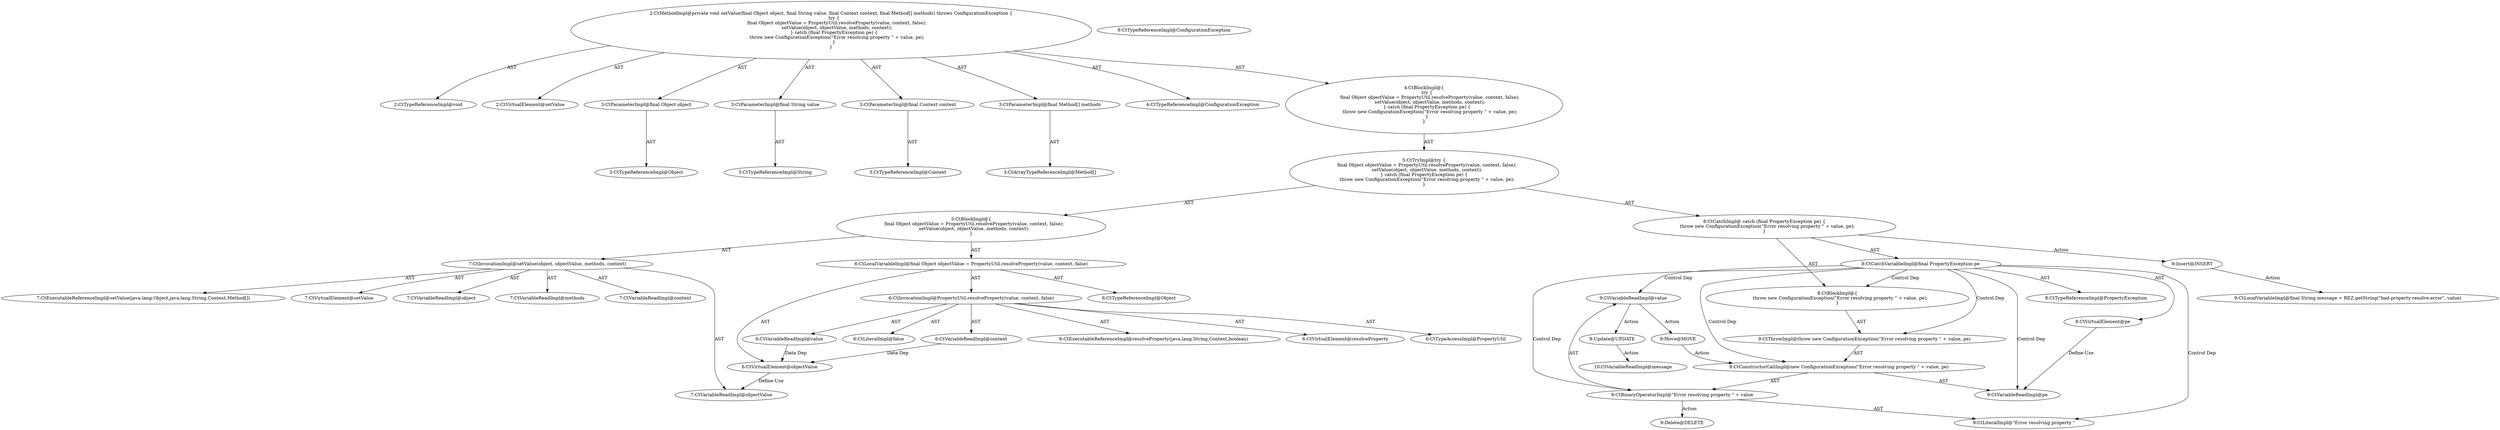 digraph "setValue#?,Object,String,Context,Method[]" {
0 [label="2:CtTypeReferenceImpl@void" shape=ellipse]
1 [label="2:CtVirtualElement@setValue" shape=ellipse]
2 [label="3:CtParameterImpl@final Object object" shape=ellipse]
3 [label="3:CtTypeReferenceImpl@Object" shape=ellipse]
4 [label="3:CtParameterImpl@final String value" shape=ellipse]
5 [label="3:CtTypeReferenceImpl@String" shape=ellipse]
6 [label="3:CtParameterImpl@final Context context" shape=ellipse]
7 [label="3:CtTypeReferenceImpl@Context" shape=ellipse]
8 [label="3:CtParameterImpl@final Method[] methods" shape=ellipse]
9 [label="3:CtArrayTypeReferenceImpl@Method[]" shape=ellipse]
10 [label="4:CtTypeReferenceImpl@ConfigurationException" shape=ellipse]
11 [label="6:CtTypeReferenceImpl@Object" shape=ellipse]
12 [label="6:CtExecutableReferenceImpl@resolveProperty(java.lang.String,Context,boolean)" shape=ellipse]
13 [label="6:CtVirtualElement@resolveProperty" shape=ellipse]
14 [label="6:CtTypeAccessImpl@PropertyUtil" shape=ellipse]
15 [label="6:CtVariableReadImpl@value" shape=ellipse]
16 [label="6:CtVariableReadImpl@context" shape=ellipse]
17 [label="6:CtLiteralImpl@false" shape=ellipse]
18 [label="6:CtInvocationImpl@PropertyUtil.resolveProperty(value, context, false)" shape=ellipse]
19 [label="6:CtVirtualElement@objectValue" shape=ellipse]
20 [label="6:CtLocalVariableImpl@final Object objectValue = PropertyUtil.resolveProperty(value, context, false)" shape=ellipse]
21 [label="7:CtExecutableReferenceImpl@setValue(java.lang.Object,java.lang.String,Context,Method[])" shape=ellipse]
22 [label="7:CtVirtualElement@setValue" shape=ellipse]
23 [label="7:CtVariableReadImpl@object" shape=ellipse]
24 [label="7:CtVariableReadImpl@objectValue" shape=ellipse]
25 [label="7:CtVariableReadImpl@methods" shape=ellipse]
26 [label="7:CtVariableReadImpl@context" shape=ellipse]
27 [label="7:CtInvocationImpl@setValue(object, objectValue, methods, context)" shape=ellipse]
28 [label="5:CtBlockImpl@\{
    final Object objectValue = PropertyUtil.resolveProperty(value, context, false);
    setValue(object, objectValue, methods, context);
\}" shape=ellipse]
29 [label="8:CtVirtualElement@pe" shape=ellipse]
30 [label="8:CtTypeReferenceImpl@PropertyException" shape=ellipse]
31 [label="8:CtCatchVariableImpl@final PropertyException pe" shape=ellipse]
32 [label="9:CtTypeReferenceImpl@ConfigurationException" shape=ellipse]
33 [label="9:CtLiteralImpl@\"Error resolving property \"" shape=ellipse]
34 [label="9:CtVariableReadImpl@value" shape=ellipse]
35 [label="9:CtBinaryOperatorImpl@\"Error resolving property \" + value" shape=ellipse]
36 [label="9:CtVariableReadImpl@pe" shape=ellipse]
37 [label="9:CtConstructorCallImpl@new ConfigurationException(\"Error resolving property \" + value, pe)" shape=ellipse]
38 [label="9:CtThrowImpl@throw new ConfigurationException(\"Error resolving property \" + value, pe)" shape=ellipse]
39 [label="8:CtBlockImpl@\{
    throw new ConfigurationException(\"Error resolving property \" + value, pe);
\}" shape=ellipse]
40 [label="8:CtCatchImpl@ catch (final PropertyException pe) \{
    throw new ConfigurationException(\"Error resolving property \" + value, pe);
\}" shape=ellipse]
41 [label="5:CtTryImpl@try \{
    final Object objectValue = PropertyUtil.resolveProperty(value, context, false);
    setValue(object, objectValue, methods, context);
\} catch (final PropertyException pe) \{
    throw new ConfigurationException(\"Error resolving property \" + value, pe);
\}" shape=ellipse]
42 [label="4:CtBlockImpl@\{
    try \{
        final Object objectValue = PropertyUtil.resolveProperty(value, context, false);
        setValue(object, objectValue, methods, context);
    \} catch (final PropertyException pe) \{
        throw new ConfigurationException(\"Error resolving property \" + value, pe);
    \}
\}" shape=ellipse]
43 [label="2:CtMethodImpl@private void setValue(final Object object, final String value, final Context context, final Method[] methods) throws ConfigurationException \{
    try \{
        final Object objectValue = PropertyUtil.resolveProperty(value, context, false);
        setValue(object, objectValue, methods, context);
    \} catch (final PropertyException pe) \{
        throw new ConfigurationException(\"Error resolving property \" + value, pe);
    \}
\}" shape=ellipse]
44 [label="9:Update@UPDATE" shape=ellipse]
45 [label="10:CtVariableReadImpl@message" shape=ellipse]
46 [label="9:Delete@DELETE" shape=ellipse]
47 [label="9:Insert@INSERT" shape=ellipse]
48 [label="9:CtLocalVariableImpl@final String message = REZ.getString(\"bad-property-resolve.error\", value)" shape=ellipse]
49 [label="9:Move@MOVE" shape=ellipse]
2 -> 3 [label="AST"];
4 -> 5 [label="AST"];
6 -> 7 [label="AST"];
8 -> 9 [label="AST"];
15 -> 19 [label="Data Dep"];
16 -> 19 [label="Data Dep"];
18 -> 13 [label="AST"];
18 -> 14 [label="AST"];
18 -> 12 [label="AST"];
18 -> 15 [label="AST"];
18 -> 16 [label="AST"];
18 -> 17 [label="AST"];
19 -> 24 [label="Define-Use"];
20 -> 19 [label="AST"];
20 -> 11 [label="AST"];
20 -> 18 [label="AST"];
27 -> 22 [label="AST"];
27 -> 21 [label="AST"];
27 -> 23 [label="AST"];
27 -> 24 [label="AST"];
27 -> 25 [label="AST"];
27 -> 26 [label="AST"];
28 -> 20 [label="AST"];
28 -> 27 [label="AST"];
29 -> 36 [label="Define-Use"];
31 -> 29 [label="AST"];
31 -> 30 [label="AST"];
31 -> 39 [label="Control Dep"];
31 -> 38 [label="Control Dep"];
31 -> 37 [label="Control Dep"];
31 -> 35 [label="Control Dep"];
31 -> 33 [label="Control Dep"];
31 -> 34 [label="Control Dep"];
31 -> 36 [label="Control Dep"];
34 -> 44 [label="Action"];
34 -> 49 [label="Action"];
35 -> 33 [label="AST"];
35 -> 34 [label="AST"];
35 -> 46 [label="Action"];
37 -> 35 [label="AST"];
37 -> 36 [label="AST"];
38 -> 37 [label="AST"];
39 -> 38 [label="AST"];
40 -> 31 [label="AST"];
40 -> 39 [label="AST"];
40 -> 47 [label="Action"];
41 -> 28 [label="AST"];
41 -> 40 [label="AST"];
42 -> 41 [label="AST"];
43 -> 1 [label="AST"];
43 -> 0 [label="AST"];
43 -> 2 [label="AST"];
43 -> 4 [label="AST"];
43 -> 6 [label="AST"];
43 -> 8 [label="AST"];
43 -> 10 [label="AST"];
43 -> 42 [label="AST"];
44 -> 45 [label="Action"];
47 -> 48 [label="Action"];
49 -> 37 [label="Action"];
}